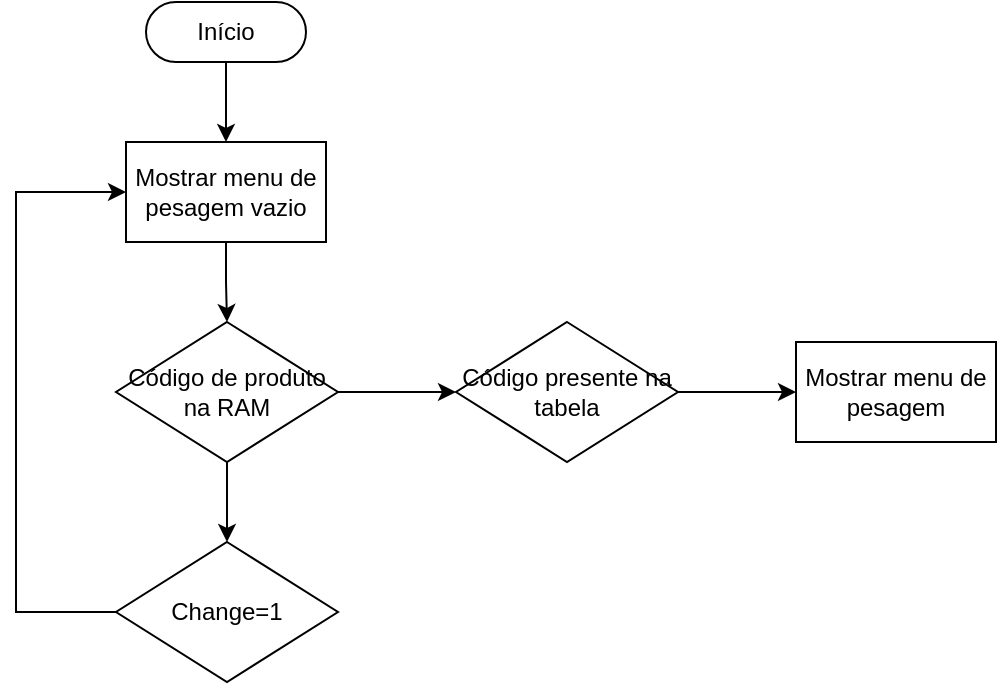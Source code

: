 <mxfile version="26.2.10">
  <diagram name="Page-1" id="Wz7lf-9QpKGxH8kcqoVr">
    <mxGraphModel dx="597" dy="334" grid="1" gridSize="10" guides="1" tooltips="1" connect="1" arrows="1" fold="1" page="1" pageScale="1" pageWidth="850" pageHeight="1100" math="0" shadow="0">
      <root>
        <mxCell id="0" />
        <mxCell id="1" parent="0" />
        <mxCell id="KrtiOsnqrLNsgrwErKld-3" style="edgeStyle=orthogonalEdgeStyle;rounded=0;orthogonalLoop=1;jettySize=auto;html=1;exitX=0.5;exitY=0.5;exitDx=0;exitDy=15;exitPerimeter=0;entryX=0.5;entryY=0;entryDx=0;entryDy=0;" edge="1" parent="1" source="KrtiOsnqrLNsgrwErKld-1" target="KrtiOsnqrLNsgrwErKld-2">
          <mxGeometry relative="1" as="geometry" />
        </mxCell>
        <mxCell id="KrtiOsnqrLNsgrwErKld-1" value="Início" style="html=1;dashed=0;whiteSpace=wrap;shape=mxgraph.dfd.start" vertex="1" parent="1">
          <mxGeometry x="385" y="30" width="80" height="30" as="geometry" />
        </mxCell>
        <mxCell id="KrtiOsnqrLNsgrwErKld-5" style="edgeStyle=orthogonalEdgeStyle;rounded=0;orthogonalLoop=1;jettySize=auto;html=1;exitX=0.5;exitY=1;exitDx=0;exitDy=0;entryX=0.5;entryY=0;entryDx=0;entryDy=0;" edge="1" parent="1" source="KrtiOsnqrLNsgrwErKld-2" target="KrtiOsnqrLNsgrwErKld-4">
          <mxGeometry relative="1" as="geometry" />
        </mxCell>
        <mxCell id="KrtiOsnqrLNsgrwErKld-2" value="Mostrar menu de pesagem vazio" style="html=1;dashed=0;whiteSpace=wrap;" vertex="1" parent="1">
          <mxGeometry x="375" y="100" width="100" height="50" as="geometry" />
        </mxCell>
        <mxCell id="KrtiOsnqrLNsgrwErKld-11" style="edgeStyle=orthogonalEdgeStyle;rounded=0;orthogonalLoop=1;jettySize=auto;html=1;exitX=0.5;exitY=1;exitDx=0;exitDy=0;entryX=0.5;entryY=0;entryDx=0;entryDy=0;" edge="1" parent="1" source="KrtiOsnqrLNsgrwErKld-4" target="KrtiOsnqrLNsgrwErKld-10">
          <mxGeometry relative="1" as="geometry" />
        </mxCell>
        <mxCell id="KrtiOsnqrLNsgrwErKld-13" style="edgeStyle=orthogonalEdgeStyle;rounded=0;orthogonalLoop=1;jettySize=auto;html=1;exitX=1;exitY=0.5;exitDx=0;exitDy=0;entryX=0;entryY=0.5;entryDx=0;entryDy=0;" edge="1" parent="1" source="KrtiOsnqrLNsgrwErKld-4" target="KrtiOsnqrLNsgrwErKld-14">
          <mxGeometry relative="1" as="geometry">
            <mxPoint x="560" y="224.857" as="targetPoint" />
          </mxGeometry>
        </mxCell>
        <mxCell id="KrtiOsnqrLNsgrwErKld-4" value="&lt;div align=&quot;center&quot;&gt;&lt;font&gt;Código de produto na RAM&lt;/font&gt;&lt;/div&gt;" style="shape=rhombus;html=1;dashed=0;whiteSpace=wrap;perimeter=rhombusPerimeter;align=center;" vertex="1" parent="1">
          <mxGeometry x="370" y="190" width="111" height="70" as="geometry" />
        </mxCell>
        <mxCell id="KrtiOsnqrLNsgrwErKld-12" style="edgeStyle=orthogonalEdgeStyle;rounded=0;orthogonalLoop=1;jettySize=auto;html=1;exitX=0;exitY=0.5;exitDx=0;exitDy=0;entryX=0;entryY=0.5;entryDx=0;entryDy=0;" edge="1" parent="1" source="KrtiOsnqrLNsgrwErKld-10" target="KrtiOsnqrLNsgrwErKld-2">
          <mxGeometry relative="1" as="geometry">
            <Array as="points">
              <mxPoint x="320" y="335" />
              <mxPoint x="320" y="125" />
            </Array>
          </mxGeometry>
        </mxCell>
        <mxCell id="KrtiOsnqrLNsgrwErKld-10" value="Change=1" style="shape=rhombus;html=1;dashed=0;whiteSpace=wrap;perimeter=rhombusPerimeter;align=center;" vertex="1" parent="1">
          <mxGeometry x="370" y="300" width="111" height="70" as="geometry" />
        </mxCell>
        <mxCell id="KrtiOsnqrLNsgrwErKld-16" style="edgeStyle=orthogonalEdgeStyle;rounded=0;orthogonalLoop=1;jettySize=auto;html=1;exitX=1;exitY=0.5;exitDx=0;exitDy=0;" edge="1" parent="1" source="KrtiOsnqrLNsgrwErKld-14" target="KrtiOsnqrLNsgrwErKld-15">
          <mxGeometry relative="1" as="geometry" />
        </mxCell>
        <mxCell id="KrtiOsnqrLNsgrwErKld-14" value="Código presente na tabela" style="shape=rhombus;html=1;dashed=0;whiteSpace=wrap;perimeter=rhombusPerimeter;align=center;" vertex="1" parent="1">
          <mxGeometry x="540" y="190" width="111" height="70" as="geometry" />
        </mxCell>
        <mxCell id="KrtiOsnqrLNsgrwErKld-15" value="Mostrar menu de pesagem" style="html=1;dashed=0;whiteSpace=wrap;" vertex="1" parent="1">
          <mxGeometry x="710" y="200" width="100" height="50" as="geometry" />
        </mxCell>
      </root>
    </mxGraphModel>
  </diagram>
</mxfile>
